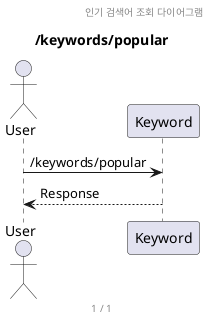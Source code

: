 @startuml


title /keywords/popular
header 인기 검색어 조회 다이어그램
footer %page% / %lastpage%

actor User
participant Keyword

User -> Keyword: /keywords/popular
Keyword --> User: Response

@enduml